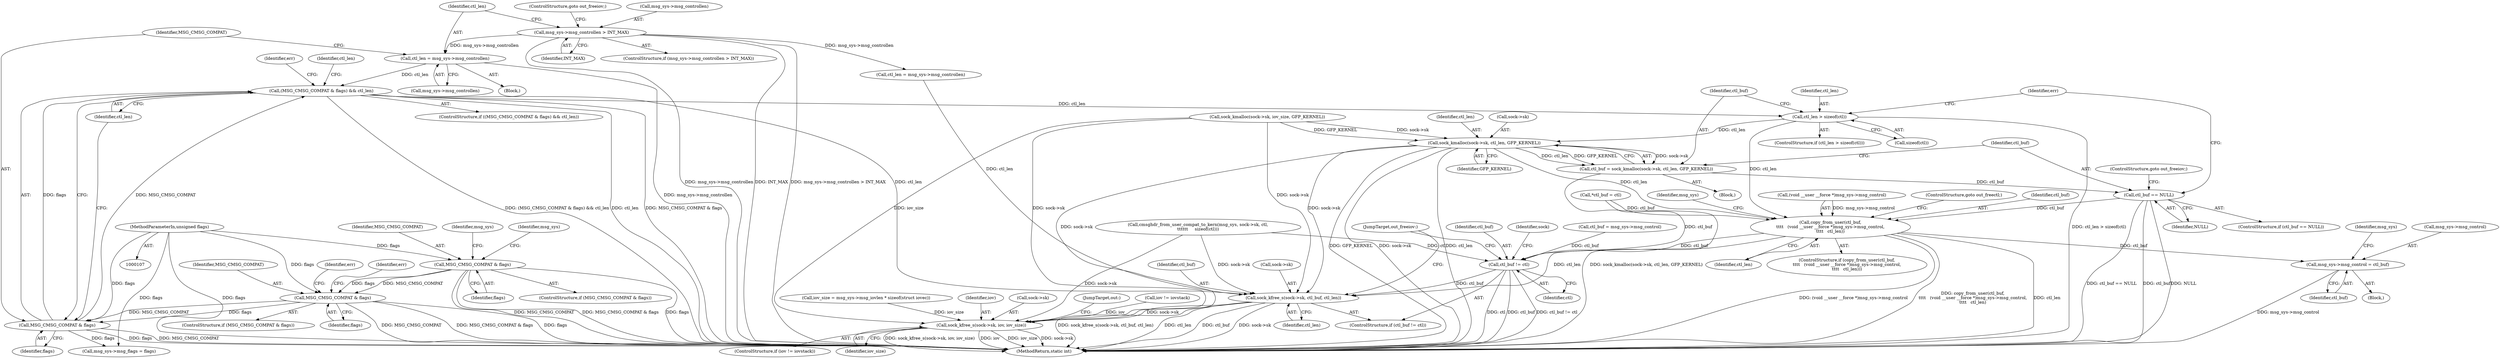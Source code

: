 digraph "0_linux_bc909d9ddbf7778371e36a651d6e4194b1cc7d4c@API" {
"1000290" [label="(Call,ctl_len > sizeof(ctl))"];
"1000256" [label="(Call,(MSG_CMSG_COMPAT & flags) && ctl_len)"];
"1000257" [label="(Call,MSG_CMSG_COMPAT & flags)"];
"1000206" [label="(Call,MSG_CMSG_COMPAT & flags)"];
"1000142" [label="(Call,MSG_CMSG_COMPAT & flags)"];
"1000111" [label="(MethodParameterIn,unsigned flags)"];
"1000250" [label="(Call,ctl_len = msg_sys->msg_controllen)"];
"1000244" [label="(Call,msg_sys->msg_controllen > INT_MAX)"];
"1000297" [label="(Call,sock_kmalloc(sock->sk, ctl_len, GFP_KERNEL))"];
"1000295" [label="(Call,ctl_buf = sock_kmalloc(sock->sk, ctl_len, GFP_KERNEL))"];
"1000304" [label="(Call,ctl_buf == NULL)"];
"1000313" [label="(Call,copy_from_user(ctl_buf,\n\t\t\t\t   (void __user __force *)msg_sys->msg_control,\n\t\t\t\t   ctl_len))"];
"1000322" [label="(Call,msg_sys->msg_control = ctl_buf)"];
"1000417" [label="(Call,ctl_buf != ctl)"];
"1000420" [label="(Call,sock_kfree_s(sock->sk, ctl_buf, ctl_len))"];
"1000431" [label="(Call,sock_kfree_s(sock->sk, iov, iov_size))"];
"1000312" [label="(ControlStructure,if (copy_from_user(ctl_buf,\n\t\t\t\t   (void __user __force *)msg_sys->msg_control,\n\t\t\t\t   ctl_len)))"];
"1000248" [label="(Identifier,INT_MAX)"];
"1000142" [label="(Call,MSG_CMSG_COMPAT & flags)"];
"1000292" [label="(Call,sizeof(ctl))"];
"1000296" [label="(Identifier,ctl_buf)"];
"1000257" [label="(Call,MSG_CMSG_COMPAT & flags)"];
"1000298" [label="(Call,sock->sk)"];
"1000313" [label="(Call,copy_from_user(ctl_buf,\n\t\t\t\t   (void __user __force *)msg_sys->msg_control,\n\t\t\t\t   ctl_len))"];
"1000252" [label="(Call,msg_sys->msg_controllen)"];
"1000417" [label="(Call,ctl_buf != ctl)"];
"1000243" [label="(ControlStructure,if (msg_sys->msg_controllen > INT_MAX))"];
"1000280" [label="(Call,ctl_len = msg_sys->msg_controllen)"];
"1000309" [label="(Identifier,err)"];
"1000422" [label="(Identifier,sock)"];
"1000245" [label="(Call,msg_sys->msg_controllen)"];
"1000263" [label="(Identifier,err)"];
"1000195" [label="(Call,sock_kmalloc(sock->sk, iov_size, GFP_KERNEL))"];
"1000156" [label="(Identifier,msg_sys)"];
"1000141" [label="(ControlStructure,if (MSG_CMSG_COMPAT & flags))"];
"1000295" [label="(Call,ctl_buf = sock_kmalloc(sock->sk, ctl_len, GFP_KERNEL))"];
"1000326" [label="(Identifier,ctl_buf)"];
"1000255" [label="(ControlStructure,if ((MSG_CMSG_COMPAT & flags) && ctl_len))"];
"1000206" [label="(Call,MSG_CMSG_COMPAT & flags)"];
"1000291" [label="(Identifier,ctl_len)"];
"1000424" [label="(Identifier,ctl_buf)"];
"1000207" [label="(Identifier,MSG_CMSG_COMPAT)"];
"1000440" [label="(MethodReturn,static int)"];
"1000111" [label="(MethodParameterIn,unsigned flags)"];
"1000260" [label="(Identifier,ctl_len)"];
"1000287" [label="(Identifier,ctl_len)"];
"1000244" [label="(Call,msg_sys->msg_controllen > INT_MAX)"];
"1000305" [label="(Identifier,ctl_buf)"];
"1000251" [label="(Identifier,ctl_len)"];
"1000144" [label="(Identifier,flags)"];
"1000307" [label="(ControlStructure,goto out_freeiov;)"];
"1000113" [label="(Block,)"];
"1000249" [label="(ControlStructure,goto out_freeiov;)"];
"1000303" [label="(ControlStructure,if (ctl_buf == NULL))"];
"1000289" [label="(ControlStructure,if (ctl_len > sizeof(ctl)))"];
"1000320" [label="(Identifier,ctl_len)"];
"1000435" [label="(Identifier,iov)"];
"1000432" [label="(Call,sock->sk)"];
"1000302" [label="(Identifier,GFP_KERNEL)"];
"1000290" [label="(Call,ctl_len > sizeof(ctl))"];
"1000421" [label="(Call,sock->sk)"];
"1000418" [label="(Identifier,ctl_buf)"];
"1000427" [label="(ControlStructure,if (iov != iovstack))"];
"1000148" [label="(Identifier,msg_sys)"];
"1000250" [label="(Call,ctl_len = msg_sys->msg_controllen)"];
"1000297" [label="(Call,sock_kmalloc(sock->sk, ctl_len, GFP_KERNEL))"];
"1000222" [label="(Identifier,err)"];
"1000301" [label="(Identifier,ctl_len)"];
"1000315" [label="(Call,(void __user __force *)msg_sys->msg_control)"];
"1000256" [label="(Call,(MSG_CMSG_COMPAT & flags) && ctl_len)"];
"1000208" [label="(Identifier,flags)"];
"1000437" [label="(JumpTarget,out:)"];
"1000431" [label="(Call,sock_kfree_s(sock->sk, iov, iov_size))"];
"1000426" [label="(JumpTarget,out_freeiov:)"];
"1000211" [label="(Identifier,err)"];
"1000306" [label="(Identifier,NULL)"];
"1000259" [label="(Identifier,flags)"];
"1000321" [label="(ControlStructure,goto out_freectl;)"];
"1000428" [label="(Call,iov != iovstack)"];
"1000419" [label="(Identifier,ctl)"];
"1000275" [label="(Call,ctl_buf = msg_sys->msg_control)"];
"1000329" [label="(Identifier,msg_sys)"];
"1000264" [label="(Call,cmsghdr_from_user_compat_to_kern(msg_sys, sock->sk, ctl,\n\t\t\t\t\t\t     sizeof(ctl)))"];
"1000327" [label="(Call,msg_sys->msg_flags = flags)"];
"1000205" [label="(ControlStructure,if (MSG_CMSG_COMPAT & flags))"];
"1000178" [label="(Call,iov_size = msg_sys->msg_iovlen * sizeof(struct iovec))"];
"1000258" [label="(Identifier,MSG_CMSG_COMPAT)"];
"1000130" [label="(Call,*ctl_buf = ctl)"];
"1000314" [label="(Identifier,ctl_buf)"];
"1000324" [label="(Identifier,msg_sys)"];
"1000323" [label="(Call,msg_sys->msg_control)"];
"1000143" [label="(Identifier,MSG_CMSG_COMPAT)"];
"1000416" [label="(ControlStructure,if (ctl_buf != ctl))"];
"1000322" [label="(Call,msg_sys->msg_control = ctl_buf)"];
"1000294" [label="(Block,)"];
"1000288" [label="(Block,)"];
"1000304" [label="(Call,ctl_buf == NULL)"];
"1000425" [label="(Identifier,ctl_len)"];
"1000420" [label="(Call,sock_kfree_s(sock->sk, ctl_buf, ctl_len))"];
"1000436" [label="(Identifier,iov_size)"];
"1000290" -> "1000289"  [label="AST: "];
"1000290" -> "1000292"  [label="CFG: "];
"1000291" -> "1000290"  [label="AST: "];
"1000292" -> "1000290"  [label="AST: "];
"1000296" -> "1000290"  [label="CFG: "];
"1000309" -> "1000290"  [label="CFG: "];
"1000290" -> "1000440"  [label="DDG: ctl_len > sizeof(ctl)"];
"1000256" -> "1000290"  [label="DDG: ctl_len"];
"1000290" -> "1000297"  [label="DDG: ctl_len"];
"1000290" -> "1000313"  [label="DDG: ctl_len"];
"1000256" -> "1000255"  [label="AST: "];
"1000256" -> "1000257"  [label="CFG: "];
"1000256" -> "1000260"  [label="CFG: "];
"1000257" -> "1000256"  [label="AST: "];
"1000260" -> "1000256"  [label="AST: "];
"1000263" -> "1000256"  [label="CFG: "];
"1000287" -> "1000256"  [label="CFG: "];
"1000256" -> "1000440"  [label="DDG: ctl_len"];
"1000256" -> "1000440"  [label="DDG: MSG_CMSG_COMPAT & flags"];
"1000256" -> "1000440"  [label="DDG: (MSG_CMSG_COMPAT & flags) && ctl_len"];
"1000257" -> "1000256"  [label="DDG: MSG_CMSG_COMPAT"];
"1000257" -> "1000256"  [label="DDG: flags"];
"1000250" -> "1000256"  [label="DDG: ctl_len"];
"1000256" -> "1000420"  [label="DDG: ctl_len"];
"1000257" -> "1000259"  [label="CFG: "];
"1000258" -> "1000257"  [label="AST: "];
"1000259" -> "1000257"  [label="AST: "];
"1000260" -> "1000257"  [label="CFG: "];
"1000257" -> "1000440"  [label="DDG: flags"];
"1000257" -> "1000440"  [label="DDG: MSG_CMSG_COMPAT"];
"1000206" -> "1000257"  [label="DDG: MSG_CMSG_COMPAT"];
"1000206" -> "1000257"  [label="DDG: flags"];
"1000111" -> "1000257"  [label="DDG: flags"];
"1000257" -> "1000327"  [label="DDG: flags"];
"1000206" -> "1000205"  [label="AST: "];
"1000206" -> "1000208"  [label="CFG: "];
"1000207" -> "1000206"  [label="AST: "];
"1000208" -> "1000206"  [label="AST: "];
"1000211" -> "1000206"  [label="CFG: "];
"1000222" -> "1000206"  [label="CFG: "];
"1000206" -> "1000440"  [label="DDG: MSG_CMSG_COMPAT & flags"];
"1000206" -> "1000440"  [label="DDG: flags"];
"1000206" -> "1000440"  [label="DDG: MSG_CMSG_COMPAT"];
"1000142" -> "1000206"  [label="DDG: MSG_CMSG_COMPAT"];
"1000142" -> "1000206"  [label="DDG: flags"];
"1000111" -> "1000206"  [label="DDG: flags"];
"1000142" -> "1000141"  [label="AST: "];
"1000142" -> "1000144"  [label="CFG: "];
"1000143" -> "1000142"  [label="AST: "];
"1000144" -> "1000142"  [label="AST: "];
"1000148" -> "1000142"  [label="CFG: "];
"1000156" -> "1000142"  [label="CFG: "];
"1000142" -> "1000440"  [label="DDG: MSG_CMSG_COMPAT & flags"];
"1000142" -> "1000440"  [label="DDG: flags"];
"1000142" -> "1000440"  [label="DDG: MSG_CMSG_COMPAT"];
"1000111" -> "1000142"  [label="DDG: flags"];
"1000111" -> "1000107"  [label="AST: "];
"1000111" -> "1000440"  [label="DDG: flags"];
"1000111" -> "1000327"  [label="DDG: flags"];
"1000250" -> "1000113"  [label="AST: "];
"1000250" -> "1000252"  [label="CFG: "];
"1000251" -> "1000250"  [label="AST: "];
"1000252" -> "1000250"  [label="AST: "];
"1000258" -> "1000250"  [label="CFG: "];
"1000250" -> "1000440"  [label="DDG: msg_sys->msg_controllen"];
"1000244" -> "1000250"  [label="DDG: msg_sys->msg_controllen"];
"1000244" -> "1000243"  [label="AST: "];
"1000244" -> "1000248"  [label="CFG: "];
"1000245" -> "1000244"  [label="AST: "];
"1000248" -> "1000244"  [label="AST: "];
"1000249" -> "1000244"  [label="CFG: "];
"1000251" -> "1000244"  [label="CFG: "];
"1000244" -> "1000440"  [label="DDG: INT_MAX"];
"1000244" -> "1000440"  [label="DDG: msg_sys->msg_controllen > INT_MAX"];
"1000244" -> "1000440"  [label="DDG: msg_sys->msg_controllen"];
"1000244" -> "1000280"  [label="DDG: msg_sys->msg_controllen"];
"1000297" -> "1000295"  [label="AST: "];
"1000297" -> "1000302"  [label="CFG: "];
"1000298" -> "1000297"  [label="AST: "];
"1000301" -> "1000297"  [label="AST: "];
"1000302" -> "1000297"  [label="AST: "];
"1000295" -> "1000297"  [label="CFG: "];
"1000297" -> "1000440"  [label="DDG: sock->sk"];
"1000297" -> "1000440"  [label="DDG: ctl_len"];
"1000297" -> "1000440"  [label="DDG: GFP_KERNEL"];
"1000297" -> "1000295"  [label="DDG: sock->sk"];
"1000297" -> "1000295"  [label="DDG: ctl_len"];
"1000297" -> "1000295"  [label="DDG: GFP_KERNEL"];
"1000195" -> "1000297"  [label="DDG: sock->sk"];
"1000195" -> "1000297"  [label="DDG: GFP_KERNEL"];
"1000297" -> "1000313"  [label="DDG: ctl_len"];
"1000297" -> "1000420"  [label="DDG: sock->sk"];
"1000297" -> "1000431"  [label="DDG: sock->sk"];
"1000295" -> "1000294"  [label="AST: "];
"1000296" -> "1000295"  [label="AST: "];
"1000305" -> "1000295"  [label="CFG: "];
"1000295" -> "1000440"  [label="DDG: sock_kmalloc(sock->sk, ctl_len, GFP_KERNEL)"];
"1000295" -> "1000304"  [label="DDG: ctl_buf"];
"1000304" -> "1000303"  [label="AST: "];
"1000304" -> "1000306"  [label="CFG: "];
"1000305" -> "1000304"  [label="AST: "];
"1000306" -> "1000304"  [label="AST: "];
"1000307" -> "1000304"  [label="CFG: "];
"1000309" -> "1000304"  [label="CFG: "];
"1000304" -> "1000440"  [label="DDG: ctl_buf == NULL"];
"1000304" -> "1000440"  [label="DDG: ctl_buf"];
"1000304" -> "1000440"  [label="DDG: NULL"];
"1000304" -> "1000313"  [label="DDG: ctl_buf"];
"1000313" -> "1000312"  [label="AST: "];
"1000313" -> "1000320"  [label="CFG: "];
"1000314" -> "1000313"  [label="AST: "];
"1000315" -> "1000313"  [label="AST: "];
"1000320" -> "1000313"  [label="AST: "];
"1000321" -> "1000313"  [label="CFG: "];
"1000324" -> "1000313"  [label="CFG: "];
"1000313" -> "1000440"  [label="DDG: (void __user __force *)msg_sys->msg_control"];
"1000313" -> "1000440"  [label="DDG: copy_from_user(ctl_buf,\n\t\t\t\t   (void __user __force *)msg_sys->msg_control,\n\t\t\t\t   ctl_len)"];
"1000313" -> "1000440"  [label="DDG: ctl_len"];
"1000130" -> "1000313"  [label="DDG: ctl_buf"];
"1000315" -> "1000313"  [label="DDG: msg_sys->msg_control"];
"1000313" -> "1000322"  [label="DDG: ctl_buf"];
"1000313" -> "1000417"  [label="DDG: ctl_buf"];
"1000313" -> "1000420"  [label="DDG: ctl_len"];
"1000322" -> "1000288"  [label="AST: "];
"1000322" -> "1000326"  [label="CFG: "];
"1000323" -> "1000322"  [label="AST: "];
"1000326" -> "1000322"  [label="AST: "];
"1000329" -> "1000322"  [label="CFG: "];
"1000322" -> "1000440"  [label="DDG: msg_sys->msg_control"];
"1000417" -> "1000416"  [label="AST: "];
"1000417" -> "1000419"  [label="CFG: "];
"1000418" -> "1000417"  [label="AST: "];
"1000419" -> "1000417"  [label="AST: "];
"1000422" -> "1000417"  [label="CFG: "];
"1000426" -> "1000417"  [label="CFG: "];
"1000417" -> "1000440"  [label="DDG: ctl_buf"];
"1000417" -> "1000440"  [label="DDG: ctl_buf != ctl"];
"1000417" -> "1000440"  [label="DDG: ctl"];
"1000275" -> "1000417"  [label="DDG: ctl_buf"];
"1000130" -> "1000417"  [label="DDG: ctl_buf"];
"1000264" -> "1000417"  [label="DDG: ctl"];
"1000417" -> "1000420"  [label="DDG: ctl_buf"];
"1000420" -> "1000416"  [label="AST: "];
"1000420" -> "1000425"  [label="CFG: "];
"1000421" -> "1000420"  [label="AST: "];
"1000424" -> "1000420"  [label="AST: "];
"1000425" -> "1000420"  [label="AST: "];
"1000426" -> "1000420"  [label="CFG: "];
"1000420" -> "1000440"  [label="DDG: sock_kfree_s(sock->sk, ctl_buf, ctl_len)"];
"1000420" -> "1000440"  [label="DDG: ctl_len"];
"1000420" -> "1000440"  [label="DDG: ctl_buf"];
"1000420" -> "1000440"  [label="DDG: sock->sk"];
"1000264" -> "1000420"  [label="DDG: sock->sk"];
"1000195" -> "1000420"  [label="DDG: sock->sk"];
"1000280" -> "1000420"  [label="DDG: ctl_len"];
"1000420" -> "1000431"  [label="DDG: sock->sk"];
"1000431" -> "1000427"  [label="AST: "];
"1000431" -> "1000436"  [label="CFG: "];
"1000432" -> "1000431"  [label="AST: "];
"1000435" -> "1000431"  [label="AST: "];
"1000436" -> "1000431"  [label="AST: "];
"1000437" -> "1000431"  [label="CFG: "];
"1000431" -> "1000440"  [label="DDG: iov_size"];
"1000431" -> "1000440"  [label="DDG: sock->sk"];
"1000431" -> "1000440"  [label="DDG: sock_kfree_s(sock->sk, iov, iov_size)"];
"1000431" -> "1000440"  [label="DDG: iov"];
"1000264" -> "1000431"  [label="DDG: sock->sk"];
"1000195" -> "1000431"  [label="DDG: sock->sk"];
"1000195" -> "1000431"  [label="DDG: iov_size"];
"1000428" -> "1000431"  [label="DDG: iov"];
"1000178" -> "1000431"  [label="DDG: iov_size"];
}
